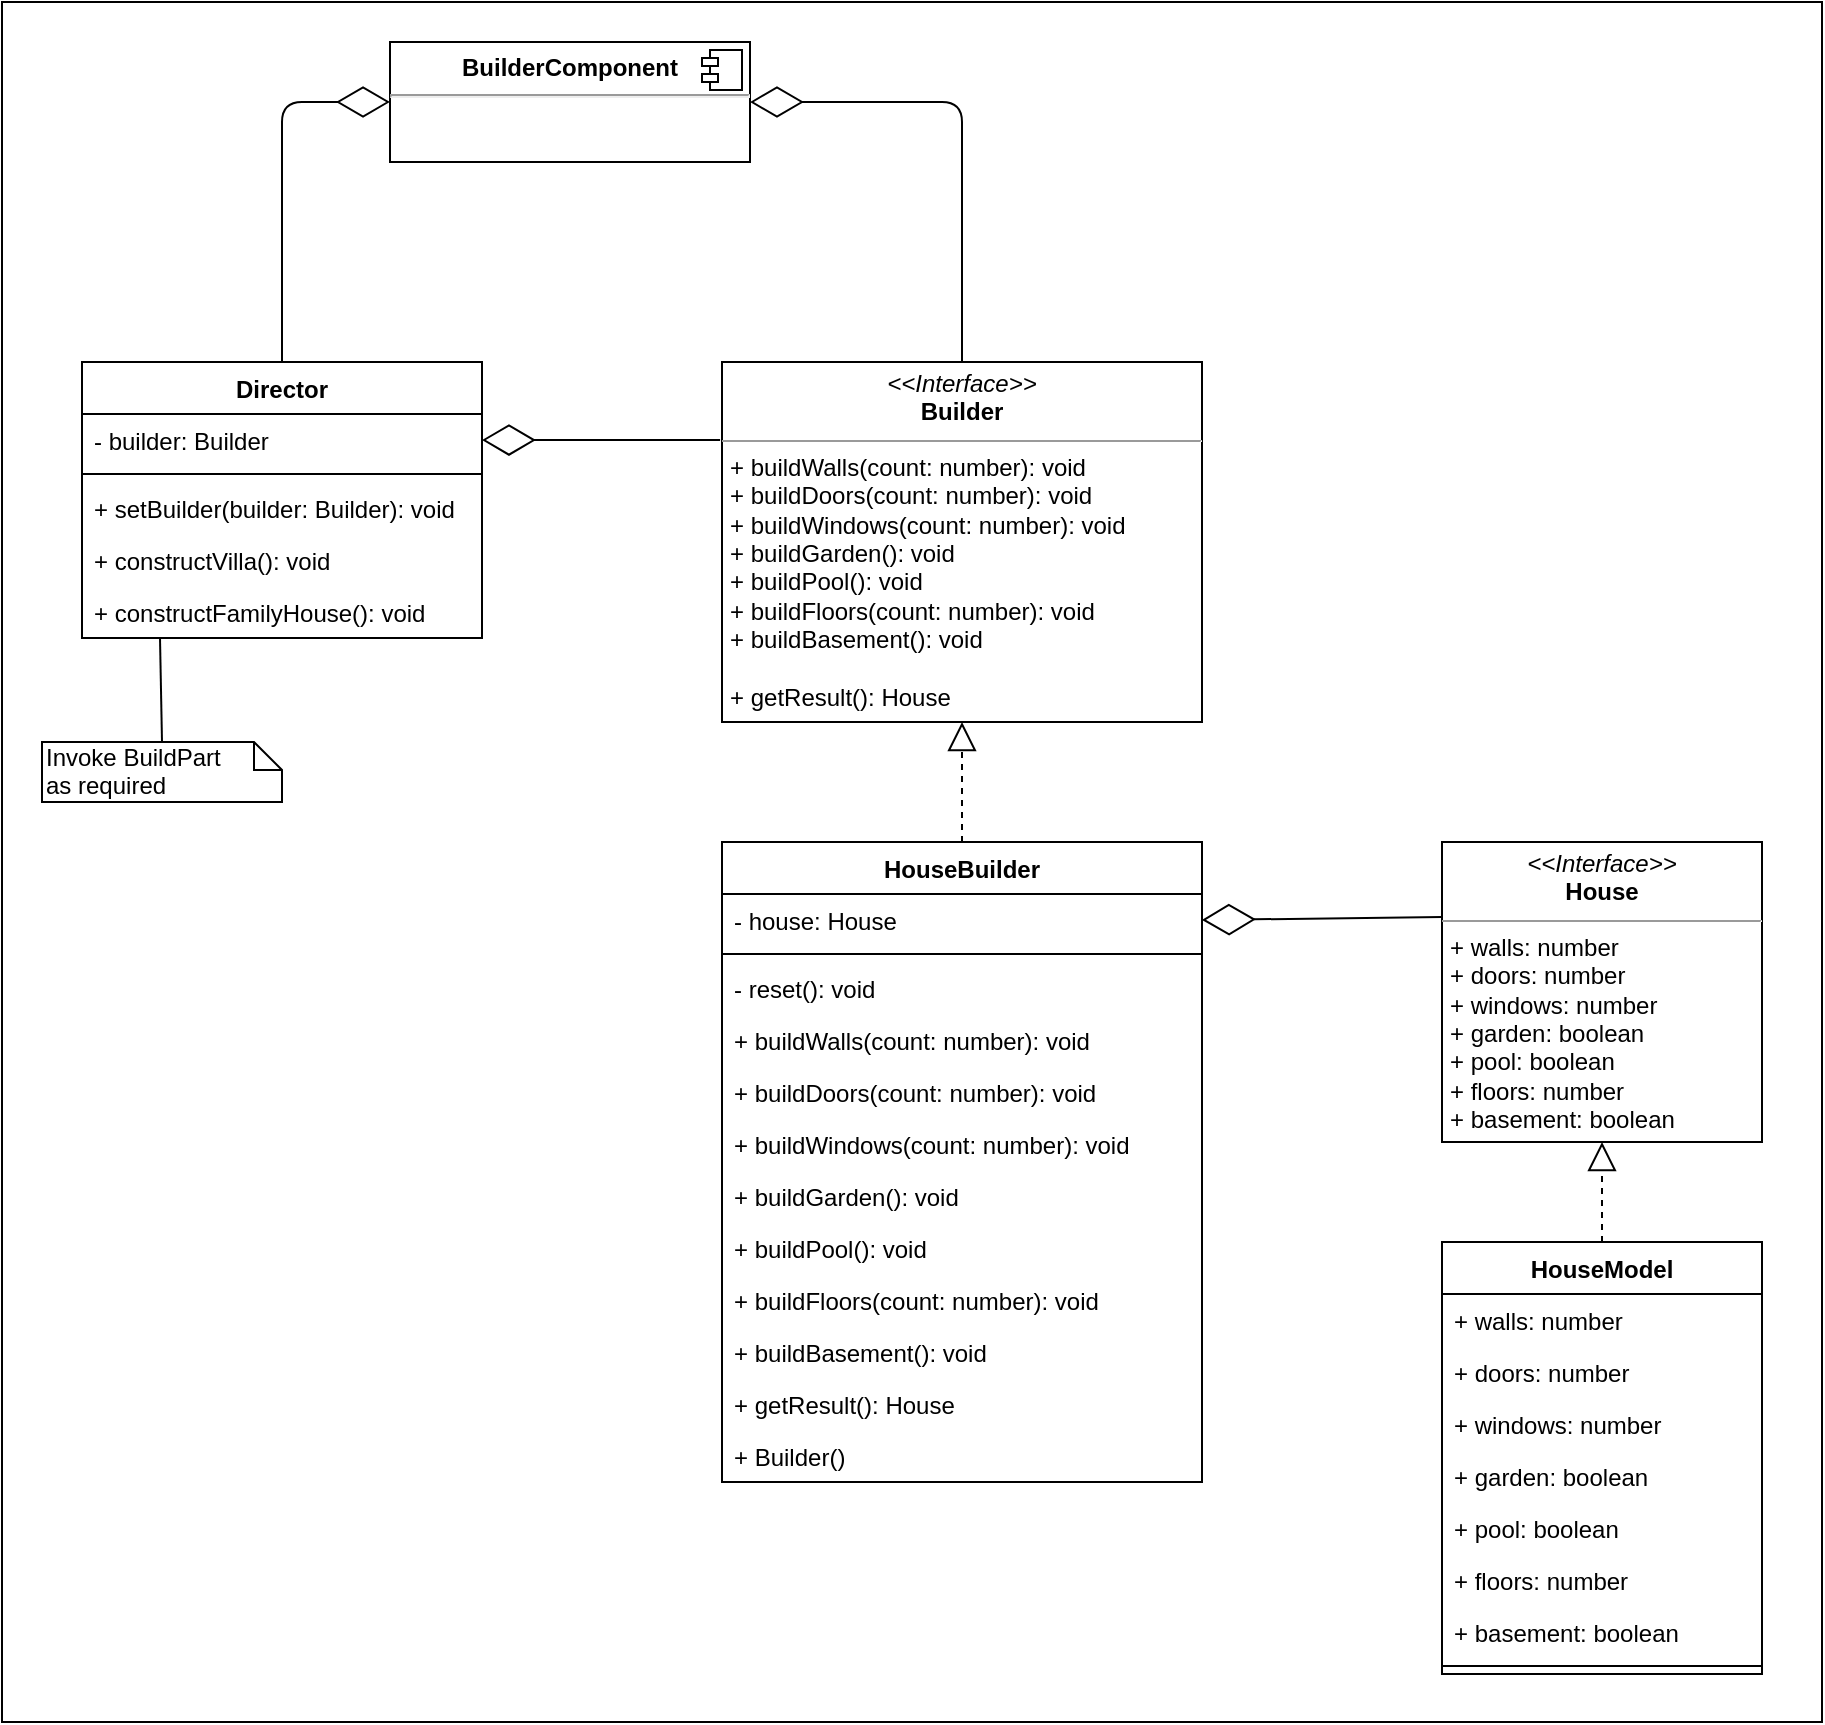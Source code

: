 <mxfile version="13.7.9" type="device"><diagram id="YtFlNzIiPpJwHpkywTVF" name="Page-1"><mxGraphModel dx="1813" dy="1825" grid="1" gridSize="10" guides="1" tooltips="1" connect="1" arrows="1" fold="1" page="1" pageScale="1" pageWidth="827" pageHeight="1169" math="0" shadow="0"><root><mxCell id="0"/><mxCell id="1" parent="0"/><mxCell id="UpT-kHA4TZn2RQzPzmqy-45" value="" style="rounded=0;whiteSpace=wrap;html=1;" vertex="1" parent="1"><mxGeometry x="40" y="-100" width="910" height="860" as="geometry"/></mxCell><mxCell id="UpT-kHA4TZn2RQzPzmqy-1" value="&lt;p style=&quot;margin: 0px ; margin-top: 4px ; text-align: center&quot;&gt;&lt;i&gt;&amp;lt;&amp;lt;Interface&amp;gt;&amp;gt;&lt;/i&gt;&lt;br&gt;&lt;b&gt;Builder&lt;/b&gt;&lt;/p&gt;&lt;hr size=&quot;1&quot;&gt;&lt;p style=&quot;margin: 0px ; margin-left: 4px&quot;&gt;&lt;span&gt;+&amp;nbsp;&lt;/span&gt;build&lt;span&gt;Walls(count: number): void&lt;/span&gt;&lt;br&gt;&lt;/p&gt;&lt;p style=&quot;margin: 0px 0px 0px 4px&quot;&gt;+ buildDoors(count: number): void&lt;/p&gt;&lt;p style=&quot;margin: 0px 0px 0px 4px&quot;&gt;+ buildWindows(count: number): void&lt;/p&gt;&lt;p style=&quot;margin: 0px 0px 0px 4px&quot;&gt;+ buildGarden(): void&lt;/p&gt;&lt;p style=&quot;margin: 0px 0px 0px 4px&quot;&gt;+ buildPool(): void&lt;/p&gt;&lt;p style=&quot;margin: 0px 0px 0px 4px&quot;&gt;+ buildFloors(count: number): void&lt;/p&gt;&lt;p style=&quot;margin: 0px 0px 0px 4px&quot;&gt;+ buildBasement(): void&lt;/p&gt;&lt;p style=&quot;margin: 0px 0px 0px 4px&quot;&gt;&lt;br&gt;&lt;/p&gt;&lt;p style=&quot;margin: 0px 0px 0px 4px&quot;&gt;+ getResult(): House&lt;/p&gt;" style="verticalAlign=top;align=left;overflow=fill;fontSize=12;fontFamily=Helvetica;html=1;" vertex="1" parent="1"><mxGeometry x="400" y="80" width="240" height="180" as="geometry"/></mxCell><mxCell id="UpT-kHA4TZn2RQzPzmqy-2" value="HouseBuilder" style="swimlane;fontStyle=1;align=center;verticalAlign=top;childLayout=stackLayout;horizontal=1;startSize=26;horizontalStack=0;resizeParent=1;resizeParentMax=0;resizeLast=0;collapsible=1;marginBottom=0;" vertex="1" parent="1"><mxGeometry x="400" y="320" width="240" height="320" as="geometry"/></mxCell><mxCell id="UpT-kHA4TZn2RQzPzmqy-3" value="- house: House" style="text;strokeColor=none;fillColor=none;align=left;verticalAlign=top;spacingLeft=4;spacingRight=4;overflow=hidden;rotatable=0;points=[[0,0.5],[1,0.5]];portConstraint=eastwest;" vertex="1" parent="UpT-kHA4TZn2RQzPzmqy-2"><mxGeometry y="26" width="240" height="26" as="geometry"/></mxCell><mxCell id="UpT-kHA4TZn2RQzPzmqy-4" value="" style="line;strokeWidth=1;fillColor=none;align=left;verticalAlign=middle;spacingTop=-1;spacingLeft=3;spacingRight=3;rotatable=0;labelPosition=right;points=[];portConstraint=eastwest;" vertex="1" parent="UpT-kHA4TZn2RQzPzmqy-2"><mxGeometry y="52" width="240" height="8" as="geometry"/></mxCell><mxCell id="UpT-kHA4TZn2RQzPzmqy-5" value="- reset(): void" style="text;strokeColor=none;fillColor=none;align=left;verticalAlign=top;spacingLeft=4;spacingRight=4;overflow=hidden;rotatable=0;points=[[0,0.5],[1,0.5]];portConstraint=eastwest;" vertex="1" parent="UpT-kHA4TZn2RQzPzmqy-2"><mxGeometry y="60" width="240" height="26" as="geometry"/></mxCell><mxCell id="UpT-kHA4TZn2RQzPzmqy-6" value="+ buildWalls(count: number): void" style="text;strokeColor=none;fillColor=none;align=left;verticalAlign=top;spacingLeft=4;spacingRight=4;overflow=hidden;rotatable=0;points=[[0,0.5],[1,0.5]];portConstraint=eastwest;" vertex="1" parent="UpT-kHA4TZn2RQzPzmqy-2"><mxGeometry y="86" width="240" height="26" as="geometry"/></mxCell><mxCell id="UpT-kHA4TZn2RQzPzmqy-7" value="+ buildDoors(count: number): void" style="text;strokeColor=none;fillColor=none;align=left;verticalAlign=top;spacingLeft=4;spacingRight=4;overflow=hidden;rotatable=0;points=[[0,0.5],[1,0.5]];portConstraint=eastwest;" vertex="1" parent="UpT-kHA4TZn2RQzPzmqy-2"><mxGeometry y="112" width="240" height="26" as="geometry"/></mxCell><mxCell id="UpT-kHA4TZn2RQzPzmqy-8" value="+ buildWindows(count: number): void" style="text;strokeColor=none;fillColor=none;align=left;verticalAlign=top;spacingLeft=4;spacingRight=4;overflow=hidden;rotatable=0;points=[[0,0.5],[1,0.5]];portConstraint=eastwest;" vertex="1" parent="UpT-kHA4TZn2RQzPzmqy-2"><mxGeometry y="138" width="240" height="26" as="geometry"/></mxCell><mxCell id="UpT-kHA4TZn2RQzPzmqy-9" value="+ buildGarden(): void" style="text;strokeColor=none;fillColor=none;align=left;verticalAlign=top;spacingLeft=4;spacingRight=4;overflow=hidden;rotatable=0;points=[[0,0.5],[1,0.5]];portConstraint=eastwest;" vertex="1" parent="UpT-kHA4TZn2RQzPzmqy-2"><mxGeometry y="164" width="240" height="26" as="geometry"/></mxCell><mxCell id="UpT-kHA4TZn2RQzPzmqy-10" value="+ buildPool(): void" style="text;strokeColor=none;fillColor=none;align=left;verticalAlign=top;spacingLeft=4;spacingRight=4;overflow=hidden;rotatable=0;points=[[0,0.5],[1,0.5]];portConstraint=eastwest;" vertex="1" parent="UpT-kHA4TZn2RQzPzmqy-2"><mxGeometry y="190" width="240" height="26" as="geometry"/></mxCell><mxCell id="UpT-kHA4TZn2RQzPzmqy-11" value="+ buildFloors(count: number): void" style="text;strokeColor=none;fillColor=none;align=left;verticalAlign=top;spacingLeft=4;spacingRight=4;overflow=hidden;rotatable=0;points=[[0,0.5],[1,0.5]];portConstraint=eastwest;" vertex="1" parent="UpT-kHA4TZn2RQzPzmqy-2"><mxGeometry y="216" width="240" height="26" as="geometry"/></mxCell><mxCell id="UpT-kHA4TZn2RQzPzmqy-12" value="+ buildBasement(): void" style="text;strokeColor=none;fillColor=none;align=left;verticalAlign=top;spacingLeft=4;spacingRight=4;overflow=hidden;rotatable=0;points=[[0,0.5],[1,0.5]];portConstraint=eastwest;" vertex="1" parent="UpT-kHA4TZn2RQzPzmqy-2"><mxGeometry y="242" width="240" height="26" as="geometry"/></mxCell><mxCell id="UpT-kHA4TZn2RQzPzmqy-13" value="+ getResult(): House" style="text;strokeColor=none;fillColor=none;align=left;verticalAlign=top;spacingLeft=4;spacingRight=4;overflow=hidden;rotatable=0;points=[[0,0.5],[1,0.5]];portConstraint=eastwest;" vertex="1" parent="UpT-kHA4TZn2RQzPzmqy-2"><mxGeometry y="268" width="240" height="26" as="geometry"/></mxCell><mxCell id="UpT-kHA4TZn2RQzPzmqy-14" value="+ Builder()" style="text;strokeColor=none;fillColor=none;align=left;verticalAlign=top;spacingLeft=4;spacingRight=4;overflow=hidden;rotatable=0;points=[[0,0.5],[1,0.5]];portConstraint=eastwest;" vertex="1" parent="UpT-kHA4TZn2RQzPzmqy-2"><mxGeometry y="294" width="240" height="26" as="geometry"/></mxCell><mxCell id="UpT-kHA4TZn2RQzPzmqy-15" value="" style="endArrow=block;dashed=1;endFill=0;endSize=12;html=1;entryX=0.5;entryY=1;entryDx=0;entryDy=0;exitX=0.5;exitY=0;exitDx=0;exitDy=0;" edge="1" parent="1" source="UpT-kHA4TZn2RQzPzmqy-2" target="UpT-kHA4TZn2RQzPzmqy-1"><mxGeometry width="160" relative="1" as="geometry"><mxPoint x="180" y="390" as="sourcePoint"/><mxPoint x="340" y="390" as="targetPoint"/></mxGeometry></mxCell><mxCell id="UpT-kHA4TZn2RQzPzmqy-16" value="&lt;p style=&quot;margin: 0px ; margin-top: 4px ; text-align: center&quot;&gt;&lt;i&gt;&amp;lt;&amp;lt;Interface&amp;gt;&amp;gt;&lt;/i&gt;&lt;br&gt;&lt;b&gt;House&lt;/b&gt;&lt;/p&gt;&lt;hr size=&quot;1&quot;&gt;&lt;p style=&quot;margin: 0px ; margin-left: 4px&quot;&gt;+ walls: number&lt;br&gt;+ doors: number&lt;/p&gt;&lt;p style=&quot;margin: 0px ; margin-left: 4px&quot;&gt;+ windows: number&lt;/p&gt;&lt;p style=&quot;margin: 0px ; margin-left: 4px&quot;&gt;+ garden: boolean&lt;/p&gt;&lt;p style=&quot;margin: 0px ; margin-left: 4px&quot;&gt;+ pool: boolean&lt;/p&gt;&lt;p style=&quot;margin: 0px ; margin-left: 4px&quot;&gt;+ floors: number&lt;/p&gt;&lt;p style=&quot;margin: 0px ; margin-left: 4px&quot;&gt;+ basement: boolean&lt;/p&gt;" style="verticalAlign=top;align=left;overflow=fill;fontSize=12;fontFamily=Helvetica;html=1;" vertex="1" parent="1"><mxGeometry x="760" y="320" width="160" height="150" as="geometry"/></mxCell><mxCell id="UpT-kHA4TZn2RQzPzmqy-17" value="" style="endArrow=diamondThin;endFill=0;endSize=24;html=1;entryX=1;entryY=0.5;entryDx=0;entryDy=0;exitX=0;exitY=0.25;exitDx=0;exitDy=0;" edge="1" parent="1" source="UpT-kHA4TZn2RQzPzmqy-16" target="UpT-kHA4TZn2RQzPzmqy-3"><mxGeometry width="160" relative="1" as="geometry"><mxPoint x="740" y="390" as="sourcePoint"/><mxPoint x="980" y="560" as="targetPoint"/></mxGeometry></mxCell><mxCell id="UpT-kHA4TZn2RQzPzmqy-18" value="HouseModel" style="swimlane;fontStyle=1;align=center;verticalAlign=top;childLayout=stackLayout;horizontal=1;startSize=26;horizontalStack=0;resizeParent=1;resizeParentMax=0;resizeLast=0;collapsible=1;marginBottom=0;" vertex="1" parent="1"><mxGeometry x="760" y="520" width="160" height="216" as="geometry"/></mxCell><mxCell id="UpT-kHA4TZn2RQzPzmqy-19" value="+ walls: number" style="text;strokeColor=none;fillColor=none;align=left;verticalAlign=top;spacingLeft=4;spacingRight=4;overflow=hidden;rotatable=0;points=[[0,0.5],[1,0.5]];portConstraint=eastwest;" vertex="1" parent="UpT-kHA4TZn2RQzPzmqy-18"><mxGeometry y="26" width="160" height="26" as="geometry"/></mxCell><mxCell id="UpT-kHA4TZn2RQzPzmqy-22" value="+ doors: number" style="text;strokeColor=none;fillColor=none;align=left;verticalAlign=top;spacingLeft=4;spacingRight=4;overflow=hidden;rotatable=0;points=[[0,0.5],[1,0.5]];portConstraint=eastwest;" vertex="1" parent="UpT-kHA4TZn2RQzPzmqy-18"><mxGeometry y="52" width="160" height="26" as="geometry"/></mxCell><mxCell id="UpT-kHA4TZn2RQzPzmqy-24" value="+ windows: number" style="text;strokeColor=none;fillColor=none;align=left;verticalAlign=top;spacingLeft=4;spacingRight=4;overflow=hidden;rotatable=0;points=[[0,0.5],[1,0.5]];portConstraint=eastwest;" vertex="1" parent="UpT-kHA4TZn2RQzPzmqy-18"><mxGeometry y="78" width="160" height="26" as="geometry"/></mxCell><mxCell id="UpT-kHA4TZn2RQzPzmqy-26" value="+ garden: boolean" style="text;strokeColor=none;fillColor=none;align=left;verticalAlign=top;spacingLeft=4;spacingRight=4;overflow=hidden;rotatable=0;points=[[0,0.5],[1,0.5]];portConstraint=eastwest;" vertex="1" parent="UpT-kHA4TZn2RQzPzmqy-18"><mxGeometry y="104" width="160" height="26" as="geometry"/></mxCell><mxCell id="UpT-kHA4TZn2RQzPzmqy-27" value="+ pool: boolean" style="text;strokeColor=none;fillColor=none;align=left;verticalAlign=top;spacingLeft=4;spacingRight=4;overflow=hidden;rotatable=0;points=[[0,0.5],[1,0.5]];portConstraint=eastwest;" vertex="1" parent="UpT-kHA4TZn2RQzPzmqy-18"><mxGeometry y="130" width="160" height="26" as="geometry"/></mxCell><mxCell id="UpT-kHA4TZn2RQzPzmqy-23" value="+ floors: number" style="text;strokeColor=none;fillColor=none;align=left;verticalAlign=top;spacingLeft=4;spacingRight=4;overflow=hidden;rotatable=0;points=[[0,0.5],[1,0.5]];portConstraint=eastwest;" vertex="1" parent="UpT-kHA4TZn2RQzPzmqy-18"><mxGeometry y="156" width="160" height="26" as="geometry"/></mxCell><mxCell id="UpT-kHA4TZn2RQzPzmqy-25" value="+ basement: boolean" style="text;strokeColor=none;fillColor=none;align=left;verticalAlign=top;spacingLeft=4;spacingRight=4;overflow=hidden;rotatable=0;points=[[0,0.5],[1,0.5]];portConstraint=eastwest;" vertex="1" parent="UpT-kHA4TZn2RQzPzmqy-18"><mxGeometry y="182" width="160" height="26" as="geometry"/></mxCell><mxCell id="UpT-kHA4TZn2RQzPzmqy-20" value="" style="line;strokeWidth=1;fillColor=none;align=left;verticalAlign=middle;spacingTop=-1;spacingLeft=3;spacingRight=3;rotatable=0;labelPosition=right;points=[];portConstraint=eastwest;" vertex="1" parent="UpT-kHA4TZn2RQzPzmqy-18"><mxGeometry y="208" width="160" height="8" as="geometry"/></mxCell><mxCell id="UpT-kHA4TZn2RQzPzmqy-28" value="" style="endArrow=block;dashed=1;endFill=0;endSize=12;html=1;entryX=0.5;entryY=1;entryDx=0;entryDy=0;exitX=0.5;exitY=0;exitDx=0;exitDy=0;" edge="1" parent="1" source="UpT-kHA4TZn2RQzPzmqy-18" target="UpT-kHA4TZn2RQzPzmqy-16"><mxGeometry width="160" relative="1" as="geometry"><mxPoint x="590" y="720" as="sourcePoint"/><mxPoint x="750" y="720" as="targetPoint"/></mxGeometry></mxCell><mxCell id="UpT-kHA4TZn2RQzPzmqy-29" value="Director" style="swimlane;fontStyle=1;align=center;verticalAlign=top;childLayout=stackLayout;horizontal=1;startSize=26;horizontalStack=0;resizeParent=1;resizeParentMax=0;resizeLast=0;collapsible=1;marginBottom=0;" vertex="1" parent="1"><mxGeometry x="80" y="80" width="200" height="138" as="geometry"/></mxCell><mxCell id="UpT-kHA4TZn2RQzPzmqy-30" value="- builder: Builder" style="text;strokeColor=none;fillColor=none;align=left;verticalAlign=top;spacingLeft=4;spacingRight=4;overflow=hidden;rotatable=0;points=[[0,0.5],[1,0.5]];portConstraint=eastwest;" vertex="1" parent="UpT-kHA4TZn2RQzPzmqy-29"><mxGeometry y="26" width="200" height="26" as="geometry"/></mxCell><mxCell id="UpT-kHA4TZn2RQzPzmqy-31" value="" style="line;strokeWidth=1;fillColor=none;align=left;verticalAlign=middle;spacingTop=-1;spacingLeft=3;spacingRight=3;rotatable=0;labelPosition=right;points=[];portConstraint=eastwest;" vertex="1" parent="UpT-kHA4TZn2RQzPzmqy-29"><mxGeometry y="52" width="200" height="8" as="geometry"/></mxCell><mxCell id="UpT-kHA4TZn2RQzPzmqy-32" value="+ setBuilder(builder: Builder): void" style="text;strokeColor=none;fillColor=none;align=left;verticalAlign=top;spacingLeft=4;spacingRight=4;overflow=hidden;rotatable=0;points=[[0,0.5],[1,0.5]];portConstraint=eastwest;" vertex="1" parent="UpT-kHA4TZn2RQzPzmqy-29"><mxGeometry y="60" width="200" height="26" as="geometry"/></mxCell><mxCell id="UpT-kHA4TZn2RQzPzmqy-33" value="+ constructVilla(): void" style="text;strokeColor=none;fillColor=none;align=left;verticalAlign=top;spacingLeft=4;spacingRight=4;overflow=hidden;rotatable=0;points=[[0,0.5],[1,0.5]];portConstraint=eastwest;" vertex="1" parent="UpT-kHA4TZn2RQzPzmqy-29"><mxGeometry y="86" width="200" height="26" as="geometry"/></mxCell><mxCell id="UpT-kHA4TZn2RQzPzmqy-34" value="+ constructFamilyHouse(): void" style="text;strokeColor=none;fillColor=none;align=left;verticalAlign=top;spacingLeft=4;spacingRight=4;overflow=hidden;rotatable=0;points=[[0,0.5],[1,0.5]];portConstraint=eastwest;" vertex="1" parent="UpT-kHA4TZn2RQzPzmqy-29"><mxGeometry y="112" width="200" height="26" as="geometry"/></mxCell><mxCell id="UpT-kHA4TZn2RQzPzmqy-35" value="" style="endArrow=diamondThin;endFill=0;endSize=24;html=1;entryX=1;entryY=0.5;entryDx=0;entryDy=0;exitX=-0.004;exitY=0.217;exitDx=0;exitDy=0;exitPerimeter=0;" edge="1" parent="1" source="UpT-kHA4TZn2RQzPzmqy-1" target="UpT-kHA4TZn2RQzPzmqy-30"><mxGeometry width="160" relative="1" as="geometry"><mxPoint x="80" y="400" as="sourcePoint"/><mxPoint x="240" y="400" as="targetPoint"/></mxGeometry></mxCell><mxCell id="UpT-kHA4TZn2RQzPzmqy-36" value="Invoke BuildPart&lt;br&gt;as required" style="shape=note;whiteSpace=wrap;html=1;size=14;verticalAlign=top;align=left;spacingTop=-6;" vertex="1" parent="1"><mxGeometry x="60" y="270" width="120" height="30" as="geometry"/></mxCell><mxCell id="UpT-kHA4TZn2RQzPzmqy-37" value="" style="endArrow=none;html=1;entryX=0.195;entryY=1;entryDx=0;entryDy=0;entryPerimeter=0;exitX=0.5;exitY=0;exitDx=0;exitDy=0;exitPerimeter=0;" edge="1" parent="1" source="UpT-kHA4TZn2RQzPzmqy-36" target="UpT-kHA4TZn2RQzPzmqy-34"><mxGeometry width="50" height="50" relative="1" as="geometry"><mxPoint x="210" y="440" as="sourcePoint"/><mxPoint x="260" y="390" as="targetPoint"/></mxGeometry></mxCell><mxCell id="UpT-kHA4TZn2RQzPzmqy-40" value="&lt;p style=&quot;margin: 0px ; margin-top: 6px ; text-align: center&quot;&gt;&lt;b&gt;BuilderComponent&lt;/b&gt;&lt;/p&gt;&lt;hr&gt;&lt;p style=&quot;margin: 0px ; margin-left: 8px&quot;&gt;&lt;br&gt;&lt;/p&gt;" style="align=left;overflow=fill;html=1;dropTarget=0;" vertex="1" parent="1"><mxGeometry x="234" y="-80" width="180" height="60" as="geometry"/></mxCell><mxCell id="UpT-kHA4TZn2RQzPzmqy-41" value="" style="shape=component;jettyWidth=8;jettyHeight=4;" vertex="1" parent="UpT-kHA4TZn2RQzPzmqy-40"><mxGeometry x="1" width="20" height="20" relative="1" as="geometry"><mxPoint x="-24" y="4" as="offset"/></mxGeometry></mxCell><mxCell id="UpT-kHA4TZn2RQzPzmqy-42" value="" style="endArrow=diamondThin;endFill=0;endSize=24;html=1;entryX=0;entryY=0.5;entryDx=0;entryDy=0;exitX=0.5;exitY=0;exitDx=0;exitDy=0;" edge="1" parent="1" source="UpT-kHA4TZn2RQzPzmqy-29" target="UpT-kHA4TZn2RQzPzmqy-40"><mxGeometry width="160" relative="1" as="geometry"><mxPoint x="-30" y="-40" as="sourcePoint"/><mxPoint x="130" y="-40" as="targetPoint"/><Array as="points"><mxPoint x="180" y="-50"/></Array></mxGeometry></mxCell><mxCell id="UpT-kHA4TZn2RQzPzmqy-43" value="" style="endArrow=diamondThin;endFill=0;endSize=24;html=1;entryX=1;entryY=0.5;entryDx=0;entryDy=0;exitX=0.5;exitY=0;exitDx=0;exitDy=0;" edge="1" parent="1" source="UpT-kHA4TZn2RQzPzmqy-1" target="UpT-kHA4TZn2RQzPzmqy-40"><mxGeometry width="160" relative="1" as="geometry"><mxPoint x="540" y="10" as="sourcePoint"/><mxPoint x="700" y="10" as="targetPoint"/><Array as="points"><mxPoint x="520" y="-50"/></Array></mxGeometry></mxCell></root></mxGraphModel></diagram></mxfile>